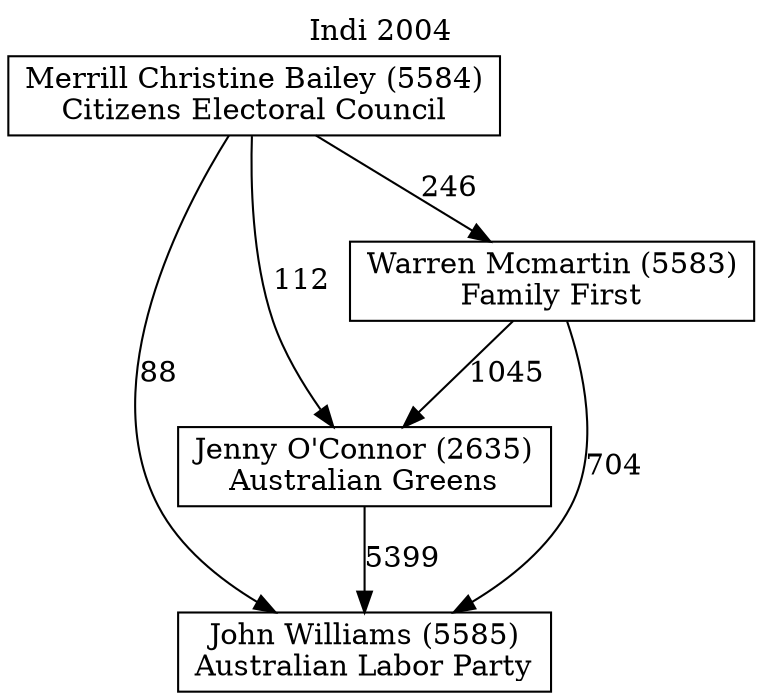 // House preference flow
digraph "John Williams (5585)_Indi_2004" {
	graph [label="Indi 2004" labelloc=t mclimit=10]
	node [shape=box]
	"John Williams (5585)" [label="John Williams (5585)
Australian Labor Party"]
	"Jenny O'Connor (2635)" [label="Jenny O'Connor (2635)
Australian Greens"]
	"Warren Mcmartin (5583)" [label="Warren Mcmartin (5583)
Family First"]
	"Merrill Christine Bailey (5584)" [label="Merrill Christine Bailey (5584)
Citizens Electoral Council"]
	"Jenny O'Connor (2635)" -> "John Williams (5585)" [label=5399]
	"Warren Mcmartin (5583)" -> "Jenny O'Connor (2635)" [label=1045]
	"Merrill Christine Bailey (5584)" -> "Warren Mcmartin (5583)" [label=246]
	"Warren Mcmartin (5583)" -> "John Williams (5585)" [label=704]
	"Merrill Christine Bailey (5584)" -> "John Williams (5585)" [label=88]
	"Merrill Christine Bailey (5584)" -> "Jenny O'Connor (2635)" [label=112]
}
